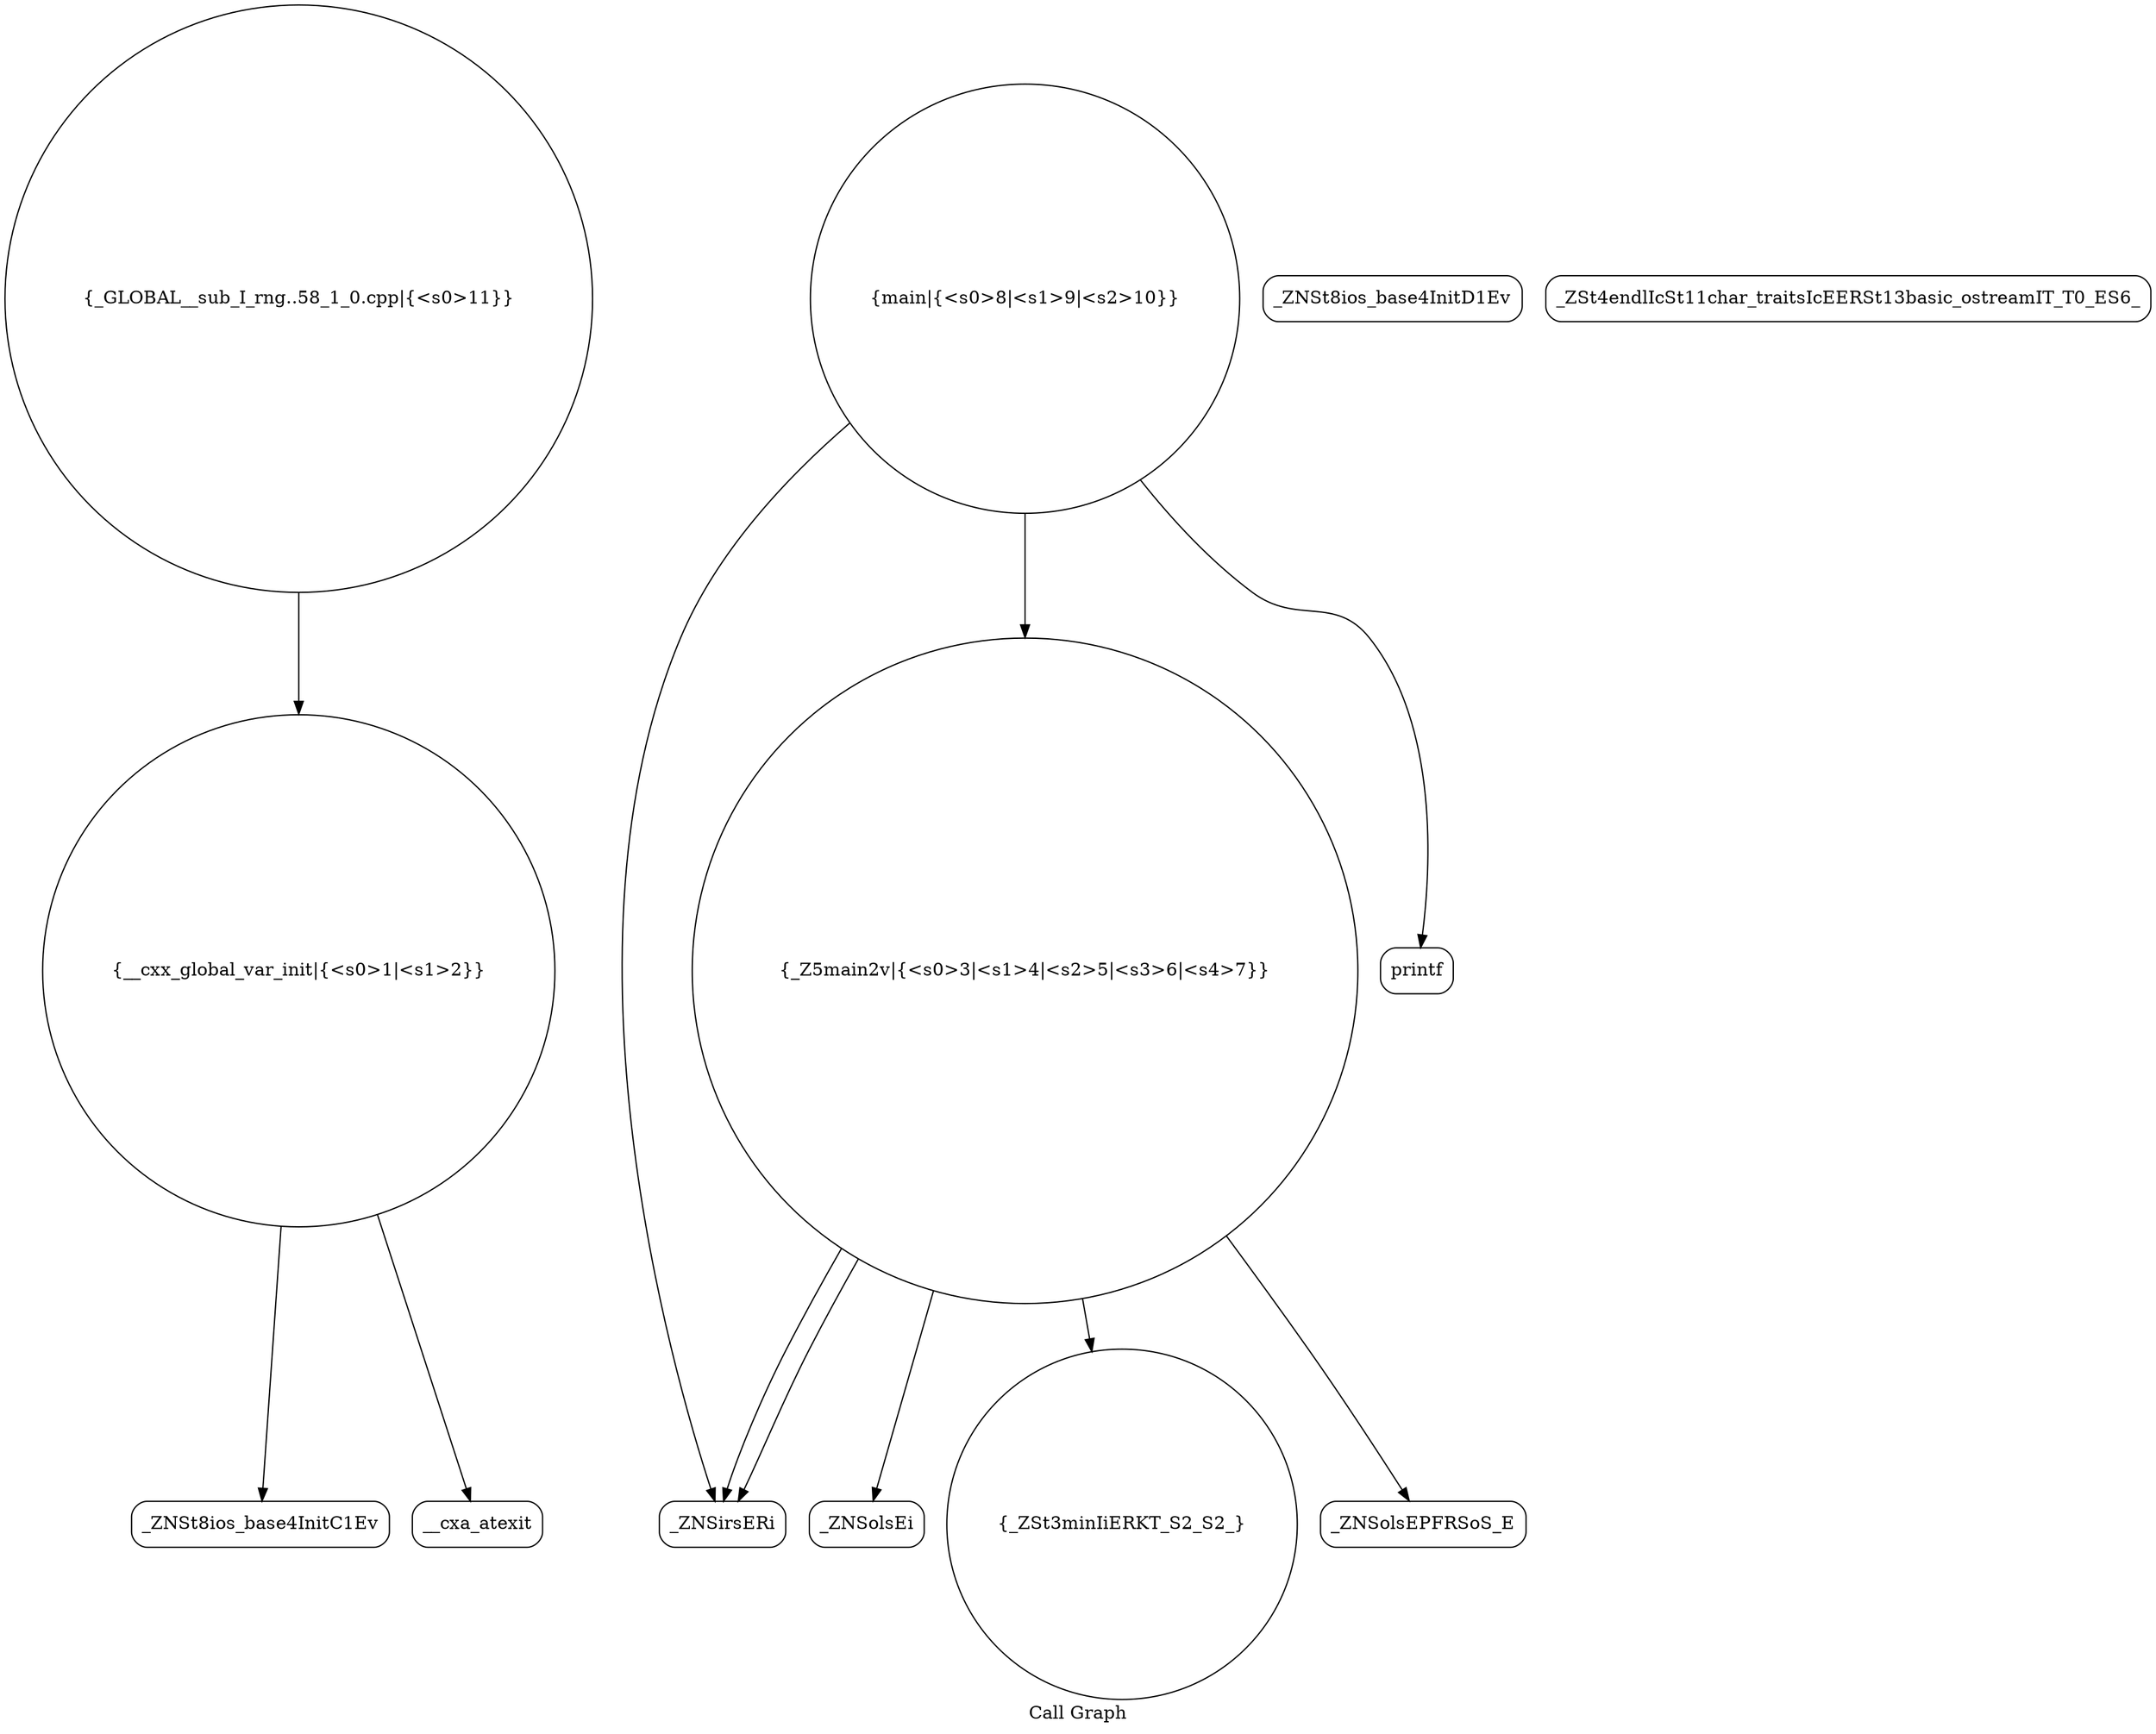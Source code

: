 digraph "Call Graph" {
	label="Call Graph";

	Node0x56251116ca70 [shape=record,shape=circle,label="{__cxx_global_var_init|{<s0>1|<s1>2}}"];
	Node0x56251116ca70:s0 -> Node0x56251116cf00[color=black];
	Node0x56251116ca70:s1 -> Node0x56251116d000[color=black];
	Node0x56251116d200 [shape=record,shape=Mrecord,label="{_ZNSolsEi}"];
	Node0x56251116cf80 [shape=record,shape=Mrecord,label="{_ZNSt8ios_base4InitD1Ev}"];
	Node0x56251116d300 [shape=record,shape=Mrecord,label="{_ZSt4endlIcSt11char_traitsIcEERSt13basic_ostreamIT_T0_ES6_}"];
	Node0x56251116d080 [shape=record,shape=circle,label="{_Z5main2v|{<s0>3|<s1>4|<s2>5|<s3>6|<s4>7}}"];
	Node0x56251116d080:s0 -> Node0x56251116d100[color=black];
	Node0x56251116d080:s1 -> Node0x56251116d100[color=black];
	Node0x56251116d080:s2 -> Node0x56251116d180[color=black];
	Node0x56251116d080:s3 -> Node0x56251116d200[color=black];
	Node0x56251116d080:s4 -> Node0x56251116d280[color=black];
	Node0x56251116d400 [shape=record,shape=Mrecord,label="{printf}"];
	Node0x56251116d180 [shape=record,shape=circle,label="{_ZSt3minIiERKT_S2_S2_}"];
	Node0x56251116cf00 [shape=record,shape=Mrecord,label="{_ZNSt8ios_base4InitC1Ev}"];
	Node0x56251116d280 [shape=record,shape=Mrecord,label="{_ZNSolsEPFRSoS_E}"];
	Node0x56251116d000 [shape=record,shape=Mrecord,label="{__cxa_atexit}"];
	Node0x56251116d380 [shape=record,shape=circle,label="{main|{<s0>8|<s1>9|<s2>10}}"];
	Node0x56251116d380:s0 -> Node0x56251116d100[color=black];
	Node0x56251116d380:s1 -> Node0x56251116d400[color=black];
	Node0x56251116d380:s2 -> Node0x56251116d080[color=black];
	Node0x56251116d100 [shape=record,shape=Mrecord,label="{_ZNSirsERi}"];
	Node0x56251116d480 [shape=record,shape=circle,label="{_GLOBAL__sub_I_rng..58_1_0.cpp|{<s0>11}}"];
	Node0x56251116d480:s0 -> Node0x56251116ca70[color=black];
}
